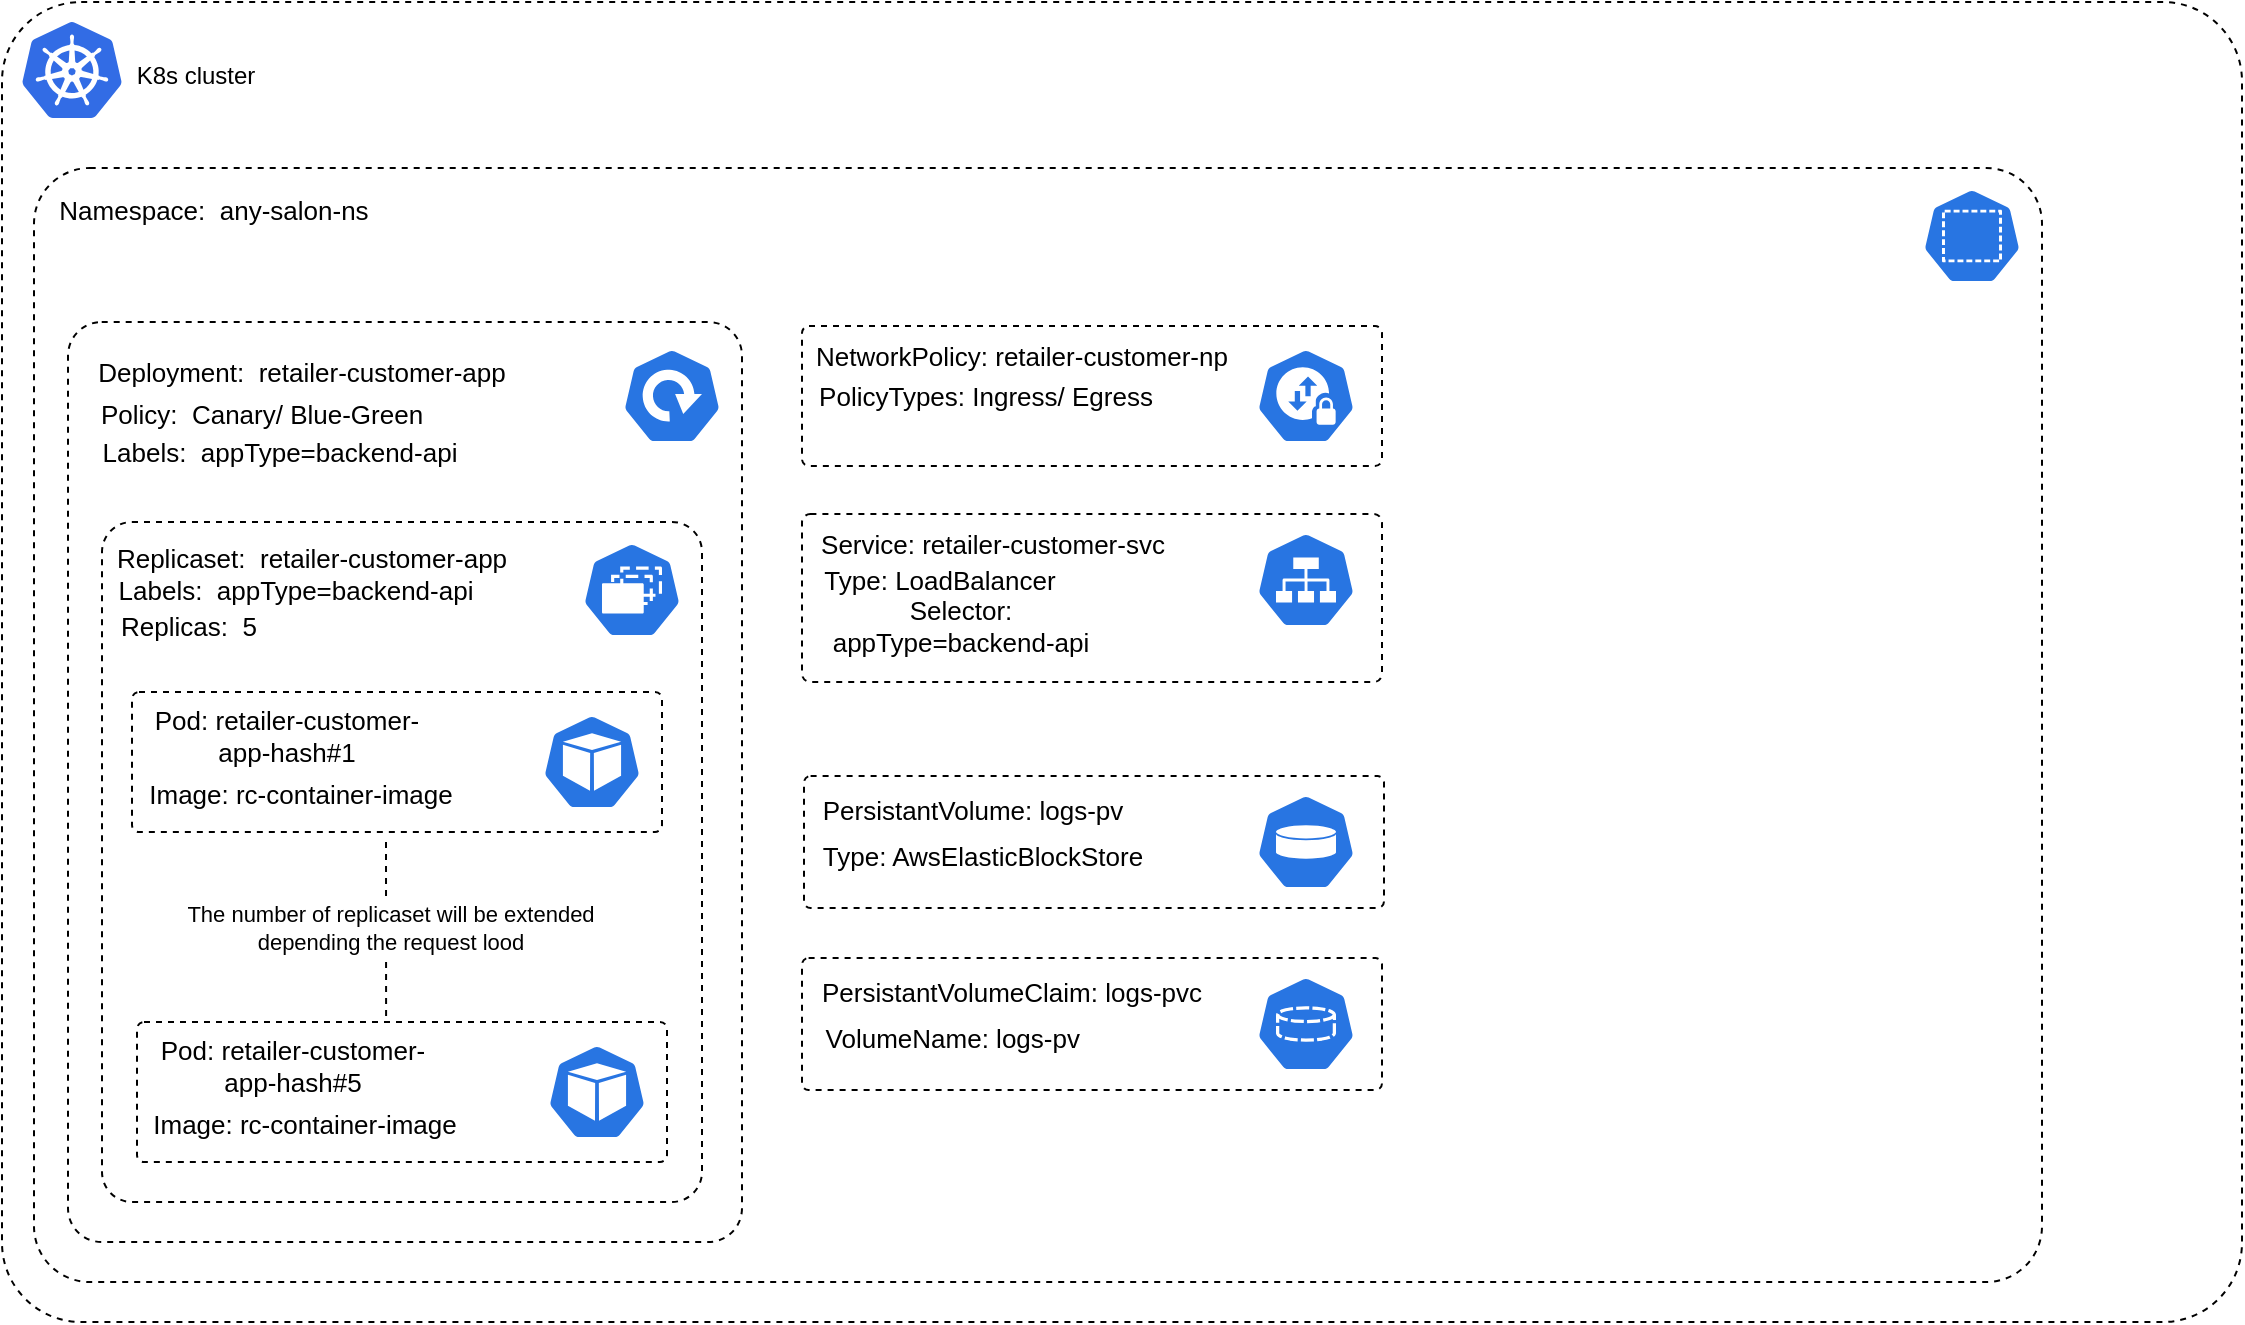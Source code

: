 <mxfile version="21.5.2" type="github">
  <diagram name="Page-1" id="ismsO8F0nd9e3xGDoDac">
    <mxGraphModel dx="1434" dy="684" grid="1" gridSize="10" guides="1" tooltips="1" connect="1" arrows="1" fold="1" page="1" pageScale="1" pageWidth="850" pageHeight="1100" math="0" shadow="0">
      <root>
        <mxCell id="0" />
        <mxCell id="1" parent="0" />
        <mxCell id="Oz9zWObifAngQbhy4g6K-1" value="" style="rounded=1;whiteSpace=wrap;html=1;dashed=1;arcSize=6;" vertex="1" parent="1">
          <mxGeometry x="50" y="110" width="1120" height="660" as="geometry" />
        </mxCell>
        <mxCell id="Oz9zWObifAngQbhy4g6K-3" value="" style="image;sketch=0;aspect=fixed;html=1;points=[];align=center;fontSize=12;image=img/lib/mscae/Kubernetes.svg;" vertex="1" parent="1">
          <mxGeometry x="60" y="120" width="50" height="48" as="geometry" />
        </mxCell>
        <mxCell id="Oz9zWObifAngQbhy4g6K-4" value="K8s cluster" style="text;html=1;strokeColor=none;fillColor=none;align=center;verticalAlign=middle;whiteSpace=wrap;rounded=0;" vertex="1" parent="1">
          <mxGeometry x="112" y="132" width="70" height="30" as="geometry" />
        </mxCell>
        <mxCell id="Oz9zWObifAngQbhy4g6K-5" value="" style="rounded=1;whiteSpace=wrap;html=1;dashed=1;arcSize=5;" vertex="1" parent="1">
          <mxGeometry x="66" y="193" width="1004" height="557" as="geometry" />
        </mxCell>
        <mxCell id="Oz9zWObifAngQbhy4g6K-6" value="Namespace:&amp;nbsp; any-salon-ns" style="text;html=1;strokeColor=none;fillColor=none;align=center;verticalAlign=middle;whiteSpace=wrap;rounded=0;fontSize=13;" vertex="1" parent="1">
          <mxGeometry x="76" y="199" width="160" height="30" as="geometry" />
        </mxCell>
        <mxCell id="Oz9zWObifAngQbhy4g6K-7" value="" style="sketch=0;html=1;dashed=0;whitespace=wrap;fillColor=#2875E2;strokeColor=#ffffff;points=[[0.005,0.63,0],[0.1,0.2,0],[0.9,0.2,0],[0.5,0,0],[0.995,0.63,0],[0.72,0.99,0],[0.5,1,0],[0.28,0.99,0]];verticalLabelPosition=bottom;align=center;verticalAlign=top;shape=mxgraph.kubernetes.icon;prIcon=ns" vertex="1" parent="1">
          <mxGeometry x="1010" y="203" width="50" height="48" as="geometry" />
        </mxCell>
        <mxCell id="Oz9zWObifAngQbhy4g6K-11" value="" style="rounded=1;whiteSpace=wrap;html=1;dashed=1;arcSize=5;" vertex="1" parent="1">
          <mxGeometry x="83" y="270" width="337" height="460" as="geometry" />
        </mxCell>
        <mxCell id="Oz9zWObifAngQbhy4g6K-15" value="" style="sketch=0;html=1;dashed=0;whitespace=wrap;fillColor=#2875E2;strokeColor=#ffffff;points=[[0.005,0.63,0],[0.1,0.2,0],[0.9,0.2,0],[0.5,0,0],[0.995,0.63,0],[0.72,0.99,0],[0.5,1,0],[0.28,0.99,0]];verticalLabelPosition=bottom;align=center;verticalAlign=top;shape=mxgraph.kubernetes.icon;prIcon=deploy" vertex="1" parent="1">
          <mxGeometry x="360" y="283" width="50" height="48" as="geometry" />
        </mxCell>
        <mxCell id="Oz9zWObifAngQbhy4g6K-16" value="Deployment:&amp;nbsp; retailer-customer-app" style="text;html=1;strokeColor=none;fillColor=none;align=center;verticalAlign=middle;whiteSpace=wrap;rounded=0;fontSize=13;" vertex="1" parent="1">
          <mxGeometry x="90" y="280" width="220" height="30" as="geometry" />
        </mxCell>
        <mxCell id="Oz9zWObifAngQbhy4g6K-17" value="Policy:&amp;nbsp; Canary/ Blue-Green" style="text;html=1;strokeColor=none;fillColor=none;align=center;verticalAlign=middle;whiteSpace=wrap;rounded=0;fontSize=13;" vertex="1" parent="1">
          <mxGeometry x="90" y="301" width="180" height="30" as="geometry" />
        </mxCell>
        <mxCell id="Oz9zWObifAngQbhy4g6K-18" value="Labels:&amp;nbsp; appType=backend-api" style="text;html=1;strokeColor=none;fillColor=none;align=center;verticalAlign=middle;whiteSpace=wrap;rounded=0;fontSize=13;" vertex="1" parent="1">
          <mxGeometry x="89" y="320" width="200" height="30" as="geometry" />
        </mxCell>
        <mxCell id="Oz9zWObifAngQbhy4g6K-19" value="" style="rounded=1;whiteSpace=wrap;html=1;dashed=1;arcSize=5;" vertex="1" parent="1">
          <mxGeometry x="100" y="370" width="300" height="340" as="geometry" />
        </mxCell>
        <mxCell id="Oz9zWObifAngQbhy4g6K-20" value="" style="sketch=0;html=1;dashed=0;whitespace=wrap;fillColor=#2875E2;strokeColor=#ffffff;points=[[0.005,0.63,0],[0.1,0.2,0],[0.9,0.2,0],[0.5,0,0],[0.995,0.63,0],[0.72,0.99,0],[0.5,1,0],[0.28,0.99,0]];verticalLabelPosition=bottom;align=center;verticalAlign=top;shape=mxgraph.kubernetes.icon;prIcon=rs" vertex="1" parent="1">
          <mxGeometry x="340" y="380" width="50" height="48" as="geometry" />
        </mxCell>
        <mxCell id="Oz9zWObifAngQbhy4g6K-21" value="Replicaset:&amp;nbsp; retailer-customer-app" style="text;html=1;strokeColor=none;fillColor=none;align=center;verticalAlign=middle;whiteSpace=wrap;rounded=0;fontSize=13;" vertex="1" parent="1">
          <mxGeometry x="100" y="373" width="210" height="30" as="geometry" />
        </mxCell>
        <mxCell id="Oz9zWObifAngQbhy4g6K-22" value="Labels:&amp;nbsp; appType=backend-api" style="text;html=1;strokeColor=none;fillColor=none;align=center;verticalAlign=middle;whiteSpace=wrap;rounded=0;fontSize=13;" vertex="1" parent="1">
          <mxGeometry x="97" y="389" width="200" height="30" as="geometry" />
        </mxCell>
        <mxCell id="Oz9zWObifAngQbhy4g6K-23" value="" style="rounded=1;whiteSpace=wrap;html=1;dashed=1;arcSize=5;" vertex="1" parent="1">
          <mxGeometry x="115" y="455" width="265" height="70" as="geometry" />
        </mxCell>
        <mxCell id="Oz9zWObifAngQbhy4g6K-24" value="" style="sketch=0;html=1;dashed=0;whitespace=wrap;fillColor=#2875E2;strokeColor=#ffffff;points=[[0.005,0.63,0],[0.1,0.2,0],[0.9,0.2,0],[0.5,0,0],[0.995,0.63,0],[0.72,0.99,0],[0.5,1,0],[0.28,0.99,0]];verticalLabelPosition=bottom;align=center;verticalAlign=top;shape=mxgraph.kubernetes.icon;prIcon=pod" vertex="1" parent="1">
          <mxGeometry x="320" y="466" width="50" height="48" as="geometry" />
        </mxCell>
        <mxCell id="Oz9zWObifAngQbhy4g6K-25" value="Pod: retailer-customer-app-hash#1" style="text;html=1;strokeColor=none;fillColor=none;align=center;verticalAlign=middle;whiteSpace=wrap;rounded=0;fontSize=13;" vertex="1" parent="1">
          <mxGeometry x="125" y="462" width="135" height="30" as="geometry" />
        </mxCell>
        <mxCell id="Oz9zWObifAngQbhy4g6K-26" value="Image: rc-container-image" style="text;html=1;strokeColor=none;fillColor=none;align=center;verticalAlign=middle;whiteSpace=wrap;rounded=0;fontSize=13;" vertex="1" parent="1">
          <mxGeometry x="119.5" y="491" width="158.5" height="30" as="geometry" />
        </mxCell>
        <mxCell id="Oz9zWObifAngQbhy4g6K-27" value="Replicas:&amp;nbsp; 5" style="text;html=1;strokeColor=none;fillColor=none;align=center;verticalAlign=middle;whiteSpace=wrap;rounded=0;fontSize=13;" vertex="1" parent="1">
          <mxGeometry x="97" y="407" width="93" height="30" as="geometry" />
        </mxCell>
        <mxCell id="Oz9zWObifAngQbhy4g6K-28" value="" style="endArrow=none;dashed=1;html=1;rounded=0;entryX=0.47;entryY=0;entryDx=0;entryDy=0;entryPerimeter=0;" edge="1" parent="1" target="Oz9zWObifAngQbhy4g6K-29">
          <mxGeometry width="50" height="50" relative="1" as="geometry">
            <mxPoint x="242" y="530" as="sourcePoint" />
            <mxPoint x="320" y="700" as="targetPoint" />
          </mxGeometry>
        </mxCell>
        <mxCell id="Oz9zWObifAngQbhy4g6K-33" value="The number of replicaset will be extended &lt;br&gt;depending the request lood" style="edgeLabel;html=1;align=center;verticalAlign=middle;resizable=0;points=[];" vertex="1" connectable="0" parent="Oz9zWObifAngQbhy4g6K-28">
          <mxGeometry x="-0.044" y="2" relative="1" as="geometry">
            <mxPoint as="offset" />
          </mxGeometry>
        </mxCell>
        <mxCell id="Oz9zWObifAngQbhy4g6K-29" value="" style="rounded=1;whiteSpace=wrap;html=1;dashed=1;arcSize=5;" vertex="1" parent="1">
          <mxGeometry x="117.5" y="620" width="265" height="70" as="geometry" />
        </mxCell>
        <mxCell id="Oz9zWObifAngQbhy4g6K-30" value="" style="sketch=0;html=1;dashed=0;whitespace=wrap;fillColor=#2875E2;strokeColor=#ffffff;points=[[0.005,0.63,0],[0.1,0.2,0],[0.9,0.2,0],[0.5,0,0],[0.995,0.63,0],[0.72,0.99,0],[0.5,1,0],[0.28,0.99,0]];verticalLabelPosition=bottom;align=center;verticalAlign=top;shape=mxgraph.kubernetes.icon;prIcon=pod" vertex="1" parent="1">
          <mxGeometry x="322.5" y="631" width="50" height="48" as="geometry" />
        </mxCell>
        <mxCell id="Oz9zWObifAngQbhy4g6K-31" value="Pod: retailer-customer-app-hash#5" style="text;html=1;strokeColor=none;fillColor=none;align=center;verticalAlign=middle;whiteSpace=wrap;rounded=0;fontSize=13;" vertex="1" parent="1">
          <mxGeometry x="127.5" y="627" width="135" height="30" as="geometry" />
        </mxCell>
        <mxCell id="Oz9zWObifAngQbhy4g6K-32" value="Image: rc-container-image" style="text;html=1;strokeColor=none;fillColor=none;align=center;verticalAlign=middle;whiteSpace=wrap;rounded=0;fontSize=13;" vertex="1" parent="1">
          <mxGeometry x="122" y="656" width="158.5" height="30" as="geometry" />
        </mxCell>
        <mxCell id="Oz9zWObifAngQbhy4g6K-35" value="" style="rounded=1;whiteSpace=wrap;html=1;dashed=1;arcSize=5;" vertex="1" parent="1">
          <mxGeometry x="450" y="272" width="290" height="70" as="geometry" />
        </mxCell>
        <mxCell id="Oz9zWObifAngQbhy4g6K-36" value="" style="sketch=0;html=1;dashed=0;whitespace=wrap;fillColor=#2875E2;strokeColor=#ffffff;points=[[0.005,0.63,0],[0.1,0.2,0],[0.9,0.2,0],[0.5,0,0],[0.995,0.63,0],[0.72,0.99,0],[0.5,1,0],[0.28,0.99,0]];verticalLabelPosition=bottom;align=center;verticalAlign=top;shape=mxgraph.kubernetes.icon;prIcon=netpol" vertex="1" parent="1">
          <mxGeometry x="677" y="283" width="50" height="48" as="geometry" />
        </mxCell>
        <mxCell id="Oz9zWObifAngQbhy4g6K-37" value="NetworkPolicy: retailer-customer-np" style="text;html=1;strokeColor=none;fillColor=none;align=center;verticalAlign=middle;whiteSpace=wrap;rounded=0;fontSize=13;" vertex="1" parent="1">
          <mxGeometry x="450" y="272" width="220" height="30" as="geometry" />
        </mxCell>
        <mxCell id="Oz9zWObifAngQbhy4g6K-38" value="PolicyTypes: Ingress/ Egress" style="text;html=1;strokeColor=none;fillColor=none;align=center;verticalAlign=middle;whiteSpace=wrap;rounded=0;fontSize=13;" vertex="1" parent="1">
          <mxGeometry x="457" y="292" width="170" height="30" as="geometry" />
        </mxCell>
        <mxCell id="Oz9zWObifAngQbhy4g6K-40" value="" style="rounded=1;whiteSpace=wrap;html=1;dashed=1;arcSize=5;" vertex="1" parent="1">
          <mxGeometry x="451" y="497" width="290" height="66" as="geometry" />
        </mxCell>
        <mxCell id="Oz9zWObifAngQbhy4g6K-41" value="" style="sketch=0;html=1;dashed=0;whitespace=wrap;fillColor=#2875E2;strokeColor=#ffffff;points=[[0.005,0.63,0],[0.1,0.2,0],[0.9,0.2,0],[0.5,0,0],[0.995,0.63,0],[0.72,0.99,0],[0.5,1,0],[0.28,0.99,0]];verticalLabelPosition=bottom;align=center;verticalAlign=top;shape=mxgraph.kubernetes.icon;prIcon=pv" vertex="1" parent="1">
          <mxGeometry x="677" y="506" width="50" height="48" as="geometry" />
        </mxCell>
        <mxCell id="Oz9zWObifAngQbhy4g6K-42" value="PersistantVolume: logs-pv" style="text;html=1;strokeColor=none;fillColor=none;align=center;verticalAlign=middle;whiteSpace=wrap;rounded=0;fontSize=13;" vertex="1" parent="1">
          <mxGeometry x="451" y="499" width="169" height="30" as="geometry" />
        </mxCell>
        <mxCell id="Oz9zWObifAngQbhy4g6K-43" value="Type: AwsElasticBlockStore" style="text;html=1;strokeColor=none;fillColor=none;align=center;verticalAlign=middle;whiteSpace=wrap;rounded=0;fontSize=13;" vertex="1" parent="1">
          <mxGeometry x="451" y="522" width="179" height="30" as="geometry" />
        </mxCell>
        <mxCell id="Oz9zWObifAngQbhy4g6K-44" value="" style="rounded=1;whiteSpace=wrap;html=1;dashed=1;arcSize=5;" vertex="1" parent="1">
          <mxGeometry x="450" y="588" width="290" height="66" as="geometry" />
        </mxCell>
        <mxCell id="Oz9zWObifAngQbhy4g6K-45" value="PersistantVolumeClaim: logs-pvc" style="text;html=1;strokeColor=none;fillColor=none;align=center;verticalAlign=middle;whiteSpace=wrap;rounded=0;fontSize=13;" vertex="1" parent="1">
          <mxGeometry x="450" y="590" width="210" height="30" as="geometry" />
        </mxCell>
        <mxCell id="Oz9zWObifAngQbhy4g6K-46" value="VolumeName: logs-pv&amp;nbsp;&amp;nbsp;" style="text;html=1;strokeColor=none;fillColor=none;align=center;verticalAlign=middle;whiteSpace=wrap;rounded=0;fontSize=13;" vertex="1" parent="1">
          <mxGeometry x="458" y="613" width="142" height="30" as="geometry" />
        </mxCell>
        <mxCell id="Oz9zWObifAngQbhy4g6K-47" value="" style="sketch=0;html=1;dashed=0;whitespace=wrap;fillColor=#2875E2;strokeColor=#ffffff;points=[[0.005,0.63,0],[0.1,0.2,0],[0.9,0.2,0],[0.5,0,0],[0.995,0.63,0],[0.72,0.99,0],[0.5,1,0],[0.28,0.99,0]];verticalLabelPosition=bottom;align=center;verticalAlign=top;shape=mxgraph.kubernetes.icon;prIcon=pvc" vertex="1" parent="1">
          <mxGeometry x="677" y="597" width="50" height="48" as="geometry" />
        </mxCell>
        <mxCell id="Oz9zWObifAngQbhy4g6K-48" value="" style="rounded=1;whiteSpace=wrap;html=1;dashed=1;arcSize=5;" vertex="1" parent="1">
          <mxGeometry x="450" y="366" width="290" height="84" as="geometry" />
        </mxCell>
        <mxCell id="Oz9zWObifAngQbhy4g6K-49" value="" style="sketch=0;html=1;dashed=0;whitespace=wrap;fillColor=#2875E2;strokeColor=#ffffff;points=[[0.005,0.63,0],[0.1,0.2,0],[0.9,0.2,0],[0.5,0,0],[0.995,0.63,0],[0.72,0.99,0],[0.5,1,0],[0.28,0.99,0]];verticalLabelPosition=bottom;align=center;verticalAlign=top;shape=mxgraph.kubernetes.icon;prIcon=svc" vertex="1" parent="1">
          <mxGeometry x="677" y="375" width="50" height="48" as="geometry" />
        </mxCell>
        <mxCell id="Oz9zWObifAngQbhy4g6K-50" value="Service: retailer-customer-svc" style="text;html=1;strokeColor=none;fillColor=none;align=center;verticalAlign=middle;whiteSpace=wrap;rounded=0;fontSize=13;" vertex="1" parent="1">
          <mxGeometry x="451" y="366" width="189" height="30" as="geometry" />
        </mxCell>
        <mxCell id="Oz9zWObifAngQbhy4g6K-51" value="Type: LoadBalancer" style="text;html=1;strokeColor=none;fillColor=none;align=center;verticalAlign=middle;whiteSpace=wrap;rounded=0;fontSize=13;" vertex="1" parent="1">
          <mxGeometry x="449" y="384" width="140" height="30" as="geometry" />
        </mxCell>
        <mxCell id="Oz9zWObifAngQbhy4g6K-52" value="Selector: appType=backend-api" style="text;html=1;strokeColor=none;fillColor=none;align=center;verticalAlign=middle;whiteSpace=wrap;rounded=0;fontSize=13;" vertex="1" parent="1">
          <mxGeometry x="449" y="407" width="161" height="30" as="geometry" />
        </mxCell>
      </root>
    </mxGraphModel>
  </diagram>
</mxfile>
